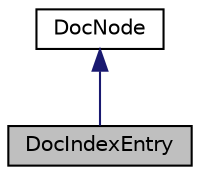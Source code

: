 digraph "DocIndexEntry"
{
 // INTERACTIVE_SVG=YES
 // LATEX_PDF_SIZE
  edge [fontname="Helvetica",fontsize="10",labelfontname="Helvetica",labelfontsize="10"];
  node [fontname="Helvetica",fontsize="10",shape=record];
  Node1 [label="DocIndexEntry",height=0.2,width=0.4,color="black", fillcolor="grey75", style="filled", fontcolor="black",tooltip="Node representing an entry in the index."];
  Node2 -> Node1 [dir="back",color="midnightblue",fontsize="10",style="solid",fontname="Helvetica"];
  Node2 [label="DocNode",height=0.2,width=0.4,color="black", fillcolor="white", style="filled",URL="$d9/d0e/class_doc_node.html",tooltip="Abstract node interface with type information."];
}

